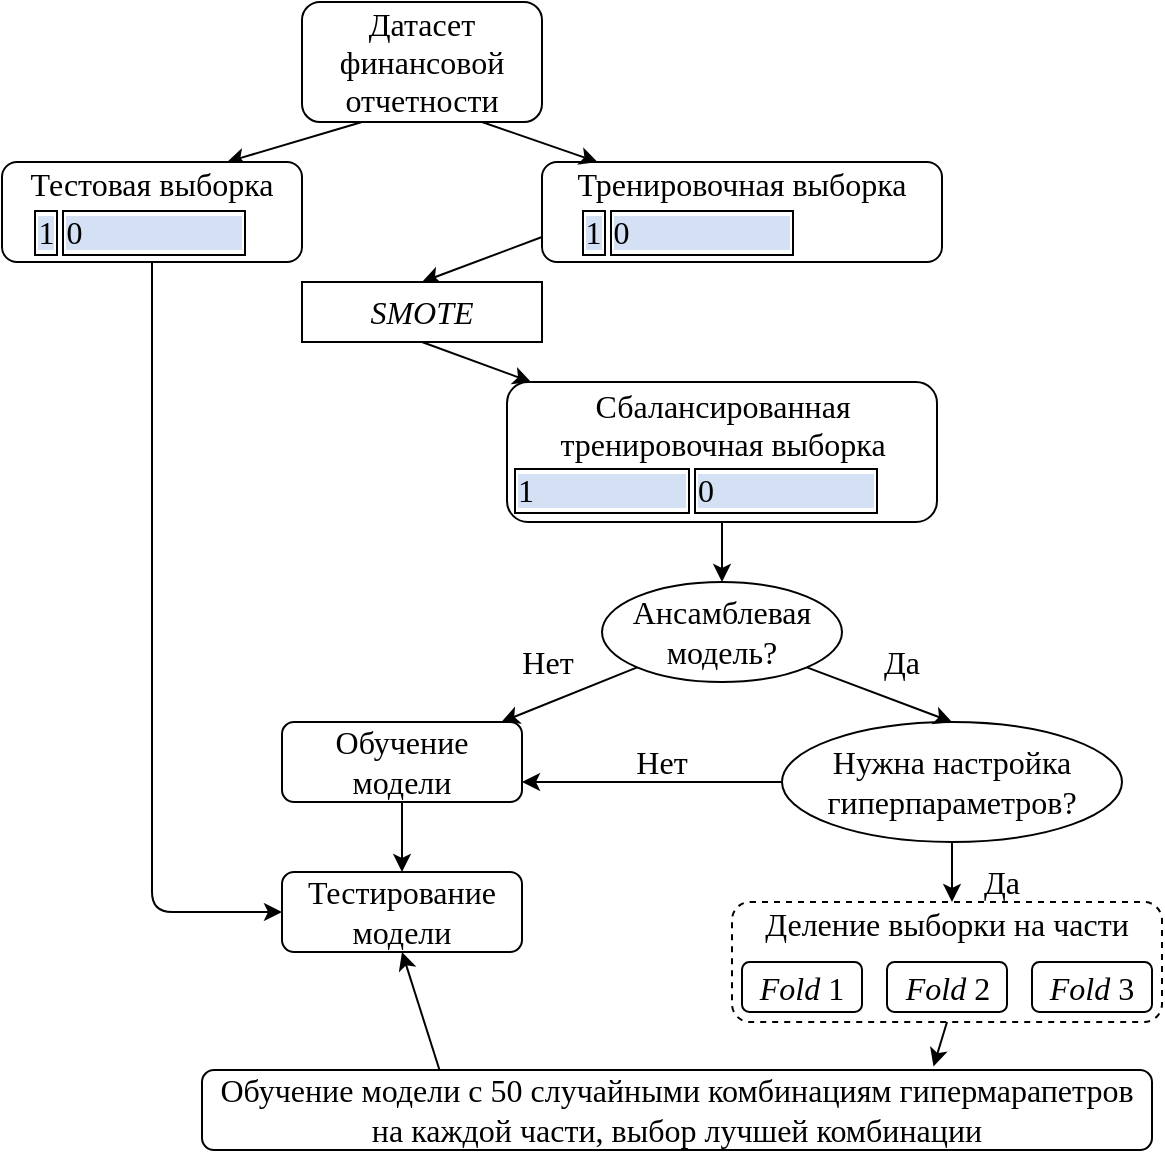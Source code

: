 <mxfile version="14.6.13" type="github">
  <diagram id="C5RBs43oDa-KdzZeNtuy" name="Page-1">
    <mxGraphModel dx="782" dy="483" grid="1" gridSize="10" guides="1" tooltips="1" connect="1" arrows="1" fold="1" page="1" pageScale="1" pageWidth="827" pageHeight="1169" math="0" shadow="0">
      <root>
        <mxCell id="WIyWlLk6GJQsqaUBKTNV-0" />
        <mxCell id="WIyWlLk6GJQsqaUBKTNV-1" parent="WIyWlLk6GJQsqaUBKTNV-0" />
        <mxCell id="AIHD_OOMMo5D3m6KO-nK-45" value="Деление выборки на части&lt;br&gt;&lt;br&gt;&lt;br&gt;" style="rounded=1;whiteSpace=wrap;html=1;fontSize=16;dashed=1;fillColor=#FFFFFF;fontFamily=Times New Roman;" parent="WIyWlLk6GJQsqaUBKTNV-1" vertex="1">
          <mxGeometry x="855" y="500" width="215" height="60" as="geometry" />
        </mxCell>
        <mxCell id="WIyWlLk6GJQsqaUBKTNV-3" value="Датасет финансовой отчетности" style="rounded=1;whiteSpace=wrap;html=1;fontSize=16;glass=0;strokeWidth=1;shadow=0;fontFamily=Times New Roman;" parent="WIyWlLk6GJQsqaUBKTNV-1" vertex="1">
          <mxGeometry x="640" y="50" width="120" height="60" as="geometry" />
        </mxCell>
        <mxCell id="AIHD_OOMMo5D3m6KO-nK-4" value="Тренировочная выборка&lt;table&gt;&lt;tbody&gt;&lt;tr&gt;&lt;td style=&quot;border: 1px solid rgb(0 , 0 , 0) ; border-collapse: collapse&quot;&gt;&lt;span style=&quot;background-color: rgb(212 , 225 , 245)&quot;&gt;1&lt;/span&gt;&lt;/td&gt;&lt;td style=&quot;border: 1px solid rgb(0 , 0 , 0) ; border-collapse: collapse&quot;&gt;&lt;span style=&quot;background-color: rgb(212 , 225 , 245)&quot;&gt;0&amp;nbsp; &amp;nbsp; &amp;nbsp; &amp;nbsp; &amp;nbsp; &amp;nbsp; &amp;nbsp; &amp;nbsp; &amp;nbsp; &amp;nbsp;&amp;nbsp;&lt;/span&gt;&lt;/td&gt;&lt;/tr&gt;&lt;/tbody&gt;&lt;/table&gt;" style="rounded=1;whiteSpace=wrap;html=1;fontSize=16;glass=0;strokeWidth=1;shadow=0;fontFamily=Times New Roman;" parent="WIyWlLk6GJQsqaUBKTNV-1" vertex="1">
          <mxGeometry x="760" y="130" width="200" height="50" as="geometry" />
        </mxCell>
        <mxCell id="AIHD_OOMMo5D3m6KO-nK-7" value="" style="endArrow=classic;html=1;exitX=0.75;exitY=1;exitDx=0;exitDy=0;fontSize=16;fontFamily=Times New Roman;" parent="WIyWlLk6GJQsqaUBKTNV-1" source="WIyWlLk6GJQsqaUBKTNV-3" target="AIHD_OOMMo5D3m6KO-nK-4" edge="1">
          <mxGeometry width="50" height="50" relative="1" as="geometry">
            <mxPoint x="660" y="190" as="sourcePoint" />
            <mxPoint x="710" y="140" as="targetPoint" />
          </mxGeometry>
        </mxCell>
        <mxCell id="AIHD_OOMMo5D3m6KO-nK-9" value="" style="endArrow=classic;html=1;exitX=0.25;exitY=1;exitDx=0;exitDy=0;entryX=0.75;entryY=0;entryDx=0;entryDy=0;fontSize=16;fontFamily=Times New Roman;" parent="WIyWlLk6GJQsqaUBKTNV-1" source="WIyWlLk6GJQsqaUBKTNV-3" target="AIHD_OOMMo5D3m6KO-nK-18" edge="1">
          <mxGeometry width="50" height="50" relative="1" as="geometry">
            <mxPoint x="660" y="190" as="sourcePoint" />
            <mxPoint x="610" y="140" as="targetPoint" />
          </mxGeometry>
        </mxCell>
        <mxCell id="AIHD_OOMMo5D3m6KO-nK-14" value="" style="endArrow=classic;html=1;fontSize=16;exitX=0;exitY=0.75;exitDx=0;exitDy=0;entryX=0.5;entryY=0;entryDx=0;entryDy=0;fontFamily=Times New Roman;" parent="WIyWlLk6GJQsqaUBKTNV-1" source="AIHD_OOMMo5D3m6KO-nK-4" target="AIHD_OOMMo5D3m6KO-nK-15" edge="1">
          <mxGeometry width="50" height="50" relative="1" as="geometry">
            <mxPoint x="820" y="170" as="sourcePoint" />
            <mxPoint x="860" y="210" as="targetPoint" />
          </mxGeometry>
        </mxCell>
        <mxCell id="AIHD_OOMMo5D3m6KO-nK-15" value="&lt;i&gt;SMOTE&lt;/i&gt;" style="rounded=0;whiteSpace=wrap;html=1;fontSize=16;fontFamily=Times New Roman;" parent="WIyWlLk6GJQsqaUBKTNV-1" vertex="1">
          <mxGeometry x="640" y="190" width="120" height="30" as="geometry" />
        </mxCell>
        <mxCell id="AIHD_OOMMo5D3m6KO-nK-16" value="Сбалансированная тренировочная выборка&lt;table&gt;&lt;tbody&gt;&lt;tr&gt;&lt;td style=&quot;border: 1px solid rgb(0 , 0 , 0) ; border-collapse: collapse&quot;&gt;&lt;span style=&quot;background-color: rgb(212 , 225 , 245)&quot;&gt;1&amp;nbsp; &amp;nbsp; &amp;nbsp; &amp;nbsp; &amp;nbsp; &amp;nbsp; &amp;nbsp; &amp;nbsp; &amp;nbsp; &amp;nbsp;&lt;/span&gt;&lt;/td&gt;&lt;td style=&quot;border: 1px solid rgb(0 , 0 , 0) ; border-collapse: collapse&quot;&gt;&lt;span style=&quot;background-color: rgb(212 , 225 , 245)&quot;&gt;0&amp;nbsp; &amp;nbsp; &amp;nbsp; &amp;nbsp; &amp;nbsp; &amp;nbsp; &amp;nbsp; &amp;nbsp; &amp;nbsp; &amp;nbsp;&amp;nbsp;&lt;/span&gt;&lt;/td&gt;&lt;/tr&gt;&lt;/tbody&gt;&lt;/table&gt;" style="rounded=1;whiteSpace=wrap;html=1;fontSize=16;glass=0;strokeWidth=1;shadow=0;fontFamily=Times New Roman;" parent="WIyWlLk6GJQsqaUBKTNV-1" vertex="1">
          <mxGeometry x="742.5" y="240" width="215" height="70" as="geometry" />
        </mxCell>
        <mxCell id="AIHD_OOMMo5D3m6KO-nK-17" value="" style="endArrow=classic;html=1;fontSize=16;exitX=0.5;exitY=1;exitDx=0;exitDy=0;fontFamily=Times New Roman;" parent="WIyWlLk6GJQsqaUBKTNV-1" source="AIHD_OOMMo5D3m6KO-nK-15" target="AIHD_OOMMo5D3m6KO-nK-16" edge="1">
          <mxGeometry width="50" height="50" relative="1" as="geometry">
            <mxPoint x="810" y="140" as="sourcePoint" />
            <mxPoint x="853" y="260" as="targetPoint" />
          </mxGeometry>
        </mxCell>
        <mxCell id="AIHD_OOMMo5D3m6KO-nK-18" value="Тестовая выборка&lt;table&gt;&lt;tbody&gt;&lt;tr&gt;&lt;td style=&quot;border: 1px solid rgb(0 , 0 , 0) ; border-collapse: collapse&quot;&gt;&lt;span style=&quot;background-color: rgb(212 , 225 , 245)&quot;&gt;1&lt;/span&gt;&lt;/td&gt;&lt;td style=&quot;border: 1px solid rgb(0 , 0 , 0) ; border-collapse: collapse&quot;&gt;&lt;span style=&quot;background-color: rgb(212 , 225 , 245)&quot;&gt;0&amp;nbsp; &amp;nbsp; &amp;nbsp; &amp;nbsp; &amp;nbsp; &amp;nbsp; &amp;nbsp; &amp;nbsp; &amp;nbsp; &amp;nbsp;&amp;nbsp;&lt;/span&gt;&lt;/td&gt;&lt;/tr&gt;&lt;/tbody&gt;&lt;/table&gt;" style="rounded=1;whiteSpace=wrap;html=1;fontSize=16;glass=0;strokeWidth=1;shadow=0;fontFamily=Times New Roman;" parent="WIyWlLk6GJQsqaUBKTNV-1" vertex="1">
          <mxGeometry x="490" y="130" width="150" height="50" as="geometry" />
        </mxCell>
        <mxCell id="AIHD_OOMMo5D3m6KO-nK-21" value="" style="endArrow=classic;html=1;fontSize=16;exitX=0.5;exitY=1;exitDx=0;exitDy=0;entryX=0.5;entryY=0;entryDx=0;entryDy=0;fontFamily=Times New Roman;" parent="WIyWlLk6GJQsqaUBKTNV-1" source="AIHD_OOMMo5D3m6KO-nK-16" edge="1">
          <mxGeometry width="50" height="50" relative="1" as="geometry">
            <mxPoint x="680" y="330" as="sourcePoint" />
            <mxPoint x="850" y="340" as="targetPoint" />
          </mxGeometry>
        </mxCell>
        <mxCell id="AIHD_OOMMo5D3m6KO-nK-22" value="Обучение модели" style="rounded=1;whiteSpace=wrap;html=1;fontSize=16;fontFamily=Times New Roman;" parent="WIyWlLk6GJQsqaUBKTNV-1" vertex="1">
          <mxGeometry x="630" y="410" width="120" height="40" as="geometry" />
        </mxCell>
        <mxCell id="AIHD_OOMMo5D3m6KO-nK-23" value="" style="endArrow=classic;html=1;fontSize=16;exitX=0;exitY=1;exitDx=0;exitDy=0;fontFamily=Times New Roman;" parent="WIyWlLk6GJQsqaUBKTNV-1" source="AIHD_OOMMo5D3m6KO-nK-34" target="AIHD_OOMMo5D3m6KO-nK-22" edge="1">
          <mxGeometry width="50" height="50" relative="1" as="geometry">
            <mxPoint x="850" y="390" as="sourcePoint" />
            <mxPoint x="730" y="260" as="targetPoint" />
          </mxGeometry>
        </mxCell>
        <mxCell id="AIHD_OOMMo5D3m6KO-nK-24" value="Тестирование модели" style="rounded=1;whiteSpace=wrap;html=1;fontSize=16;fontFamily=Times New Roman;" parent="WIyWlLk6GJQsqaUBKTNV-1" vertex="1">
          <mxGeometry x="630" y="485" width="120" height="40" as="geometry" />
        </mxCell>
        <mxCell id="AIHD_OOMMo5D3m6KO-nK-25" value="" style="endArrow=classic;html=1;fontSize=16;exitX=0.5;exitY=1;exitDx=0;exitDy=0;entryX=0.5;entryY=0;entryDx=0;entryDy=0;fontFamily=Times New Roman;" parent="WIyWlLk6GJQsqaUBKTNV-1" source="AIHD_OOMMo5D3m6KO-nK-22" target="AIHD_OOMMo5D3m6KO-nK-24" edge="1">
          <mxGeometry width="50" height="50" relative="1" as="geometry">
            <mxPoint x="650" y="470" as="sourcePoint" />
            <mxPoint x="700" y="420" as="targetPoint" />
          </mxGeometry>
        </mxCell>
        <mxCell id="AIHD_OOMMo5D3m6KO-nK-26" value="" style="endArrow=classic;html=1;fontSize=16;exitX=0.5;exitY=1;exitDx=0;exitDy=0;entryX=0;entryY=0.5;entryDx=0;entryDy=0;fontFamily=Times New Roman;" parent="WIyWlLk6GJQsqaUBKTNV-1" source="AIHD_OOMMo5D3m6KO-nK-18" target="AIHD_OOMMo5D3m6KO-nK-24" edge="1">
          <mxGeometry width="50" height="50" relative="1" as="geometry">
            <mxPoint x="690" y="330" as="sourcePoint" />
            <mxPoint x="565" y="560" as="targetPoint" />
            <Array as="points">
              <mxPoint x="565" y="505" />
            </Array>
          </mxGeometry>
        </mxCell>
        <mxCell id="AIHD_OOMMo5D3m6KO-nK-30" value="Нет" style="text;html=1;strokeColor=none;fillColor=none;align=center;verticalAlign=middle;whiteSpace=wrap;rounded=0;fontSize=16;fontFamily=Times New Roman;" parent="WIyWlLk6GJQsqaUBKTNV-1" vertex="1">
          <mxGeometry x="742.5" y="370" width="40" height="20" as="geometry" />
        </mxCell>
        <mxCell id="AIHD_OOMMo5D3m6KO-nK-34" value="&lt;span&gt;Ансамблевая модель?&lt;/span&gt;" style="ellipse;whiteSpace=wrap;html=1;fontSize=16;fontFamily=Times New Roman;" parent="WIyWlLk6GJQsqaUBKTNV-1" vertex="1">
          <mxGeometry x="790" y="340" width="120" height="50" as="geometry" />
        </mxCell>
        <mxCell id="AIHD_OOMMo5D3m6KO-nK-35" value="Нужна настройка гиперпараметров?" style="ellipse;whiteSpace=wrap;html=1;fontSize=16;fontFamily=Times New Roman;" parent="WIyWlLk6GJQsqaUBKTNV-1" vertex="1">
          <mxGeometry x="880" y="410" width="170" height="60" as="geometry" />
        </mxCell>
        <mxCell id="AIHD_OOMMo5D3m6KO-nK-36" value="" style="endArrow=classic;html=1;fontSize=16;exitX=1;exitY=1;exitDx=0;exitDy=0;entryX=0.5;entryY=0;entryDx=0;entryDy=0;fontFamily=Times New Roman;" parent="WIyWlLk6GJQsqaUBKTNV-1" source="AIHD_OOMMo5D3m6KO-nK-34" target="AIHD_OOMMo5D3m6KO-nK-35" edge="1">
          <mxGeometry width="50" height="50" relative="1" as="geometry">
            <mxPoint x="720" y="450" as="sourcePoint" />
            <mxPoint x="770" y="400" as="targetPoint" />
          </mxGeometry>
        </mxCell>
        <mxCell id="AIHD_OOMMo5D3m6KO-nK-37" value="Да" style="text;html=1;strokeColor=none;fillColor=none;align=center;verticalAlign=middle;whiteSpace=wrap;rounded=0;fontSize=16;fontFamily=Times New Roman;" parent="WIyWlLk6GJQsqaUBKTNV-1" vertex="1">
          <mxGeometry x="920" y="370" width="40" height="20" as="geometry" />
        </mxCell>
        <mxCell id="AIHD_OOMMo5D3m6KO-nK-38" value="" style="endArrow=classic;html=1;fontSize=16;exitX=0;exitY=0.5;exitDx=0;exitDy=0;entryX=1;entryY=0.75;entryDx=0;entryDy=0;fontFamily=Times New Roman;" parent="WIyWlLk6GJQsqaUBKTNV-1" source="AIHD_OOMMo5D3m6KO-nK-35" target="AIHD_OOMMo5D3m6KO-nK-22" edge="1">
          <mxGeometry width="50" height="50" relative="1" as="geometry">
            <mxPoint x="720" y="450" as="sourcePoint" />
            <mxPoint x="770" y="400" as="targetPoint" />
          </mxGeometry>
        </mxCell>
        <mxCell id="AIHD_OOMMo5D3m6KO-nK-39" value="Нет" style="text;html=1;strokeColor=none;fillColor=none;align=center;verticalAlign=middle;whiteSpace=wrap;rounded=0;fontSize=16;fontFamily=Times New Roman;" parent="WIyWlLk6GJQsqaUBKTNV-1" vertex="1">
          <mxGeometry x="800" y="420" width="40" height="20" as="geometry" />
        </mxCell>
        <mxCell id="AIHD_OOMMo5D3m6KO-nK-40" value="Да" style="text;html=1;strokeColor=none;fillColor=none;align=center;verticalAlign=middle;whiteSpace=wrap;rounded=0;fontSize=16;fontFamily=Times New Roman;" parent="WIyWlLk6GJQsqaUBKTNV-1" vertex="1">
          <mxGeometry x="970" y="480" width="40" height="20" as="geometry" />
        </mxCell>
        <mxCell id="AIHD_OOMMo5D3m6KO-nK-41" value="" style="endArrow=classic;html=1;fontSize=16;exitX=0.5;exitY=1;exitDx=0;exitDy=0;fontFamily=Times New Roman;" parent="WIyWlLk6GJQsqaUBKTNV-1" source="AIHD_OOMMo5D3m6KO-nK-35" edge="1">
          <mxGeometry width="50" height="50" relative="1" as="geometry">
            <mxPoint x="720" y="450" as="sourcePoint" />
            <mxPoint x="965" y="500" as="targetPoint" />
          </mxGeometry>
        </mxCell>
        <mxCell id="AIHD_OOMMo5D3m6KO-nK-42" value="&lt;i&gt;Fold &lt;/i&gt;1" style="rounded=1;whiteSpace=wrap;html=1;fontSize=16;fontFamily=Times New Roman;" parent="WIyWlLk6GJQsqaUBKTNV-1" vertex="1">
          <mxGeometry x="860" y="530" width="60" height="25" as="geometry" />
        </mxCell>
        <mxCell id="AIHD_OOMMo5D3m6KO-nK-43" value="&lt;i&gt;Fold&amp;nbsp;&lt;/i&gt;2" style="rounded=1;whiteSpace=wrap;html=1;fontSize=16;fontFamily=Times New Roman;" parent="WIyWlLk6GJQsqaUBKTNV-1" vertex="1">
          <mxGeometry x="932.5" y="530" width="60" height="25" as="geometry" />
        </mxCell>
        <mxCell id="AIHD_OOMMo5D3m6KO-nK-44" value="&lt;i&gt;Fold&amp;nbsp;&lt;/i&gt;3" style="rounded=1;whiteSpace=wrap;html=1;fontSize=16;fontFamily=Times New Roman;" parent="WIyWlLk6GJQsqaUBKTNV-1" vertex="1">
          <mxGeometry x="1005" y="530" width="60" height="25" as="geometry" />
        </mxCell>
        <mxCell id="AIHD_OOMMo5D3m6KO-nK-46" value="Обучение модели с 50 случайными комбинациям гипермарапетров на каждой части, выбор лучшей комбинации" style="rounded=1;whiteSpace=wrap;html=1;fontSize=16;fillColor=#FFFFFF;fontFamily=Times New Roman;" parent="WIyWlLk6GJQsqaUBKTNV-1" vertex="1">
          <mxGeometry x="590" y="584" width="475" height="40" as="geometry" />
        </mxCell>
        <mxCell id="AIHD_OOMMo5D3m6KO-nK-47" value="" style="endArrow=classic;html=1;fontSize=16;exitX=0.5;exitY=1;exitDx=0;exitDy=0;entryX=0.77;entryY=-0.044;entryDx=0;entryDy=0;entryPerimeter=0;fontFamily=Times New Roman;" parent="WIyWlLk6GJQsqaUBKTNV-1" source="AIHD_OOMMo5D3m6KO-nK-45" target="AIHD_OOMMo5D3m6KO-nK-46" edge="1">
          <mxGeometry width="50" height="50" relative="1" as="geometry">
            <mxPoint x="720" y="450" as="sourcePoint" />
            <mxPoint x="770" y="400" as="targetPoint" />
          </mxGeometry>
        </mxCell>
        <mxCell id="AIHD_OOMMo5D3m6KO-nK-48" value="" style="endArrow=classic;html=1;fontSize=16;exitX=0.25;exitY=0;exitDx=0;exitDy=0;entryX=0.5;entryY=1;entryDx=0;entryDy=0;fontFamily=Times New Roman;" parent="WIyWlLk6GJQsqaUBKTNV-1" source="AIHD_OOMMo5D3m6KO-nK-46" target="AIHD_OOMMo5D3m6KO-nK-24" edge="1">
          <mxGeometry width="50" height="50" relative="1" as="geometry">
            <mxPoint x="680" y="530" as="sourcePoint" />
            <mxPoint x="730" y="480" as="targetPoint" />
          </mxGeometry>
        </mxCell>
      </root>
    </mxGraphModel>
  </diagram>
</mxfile>
